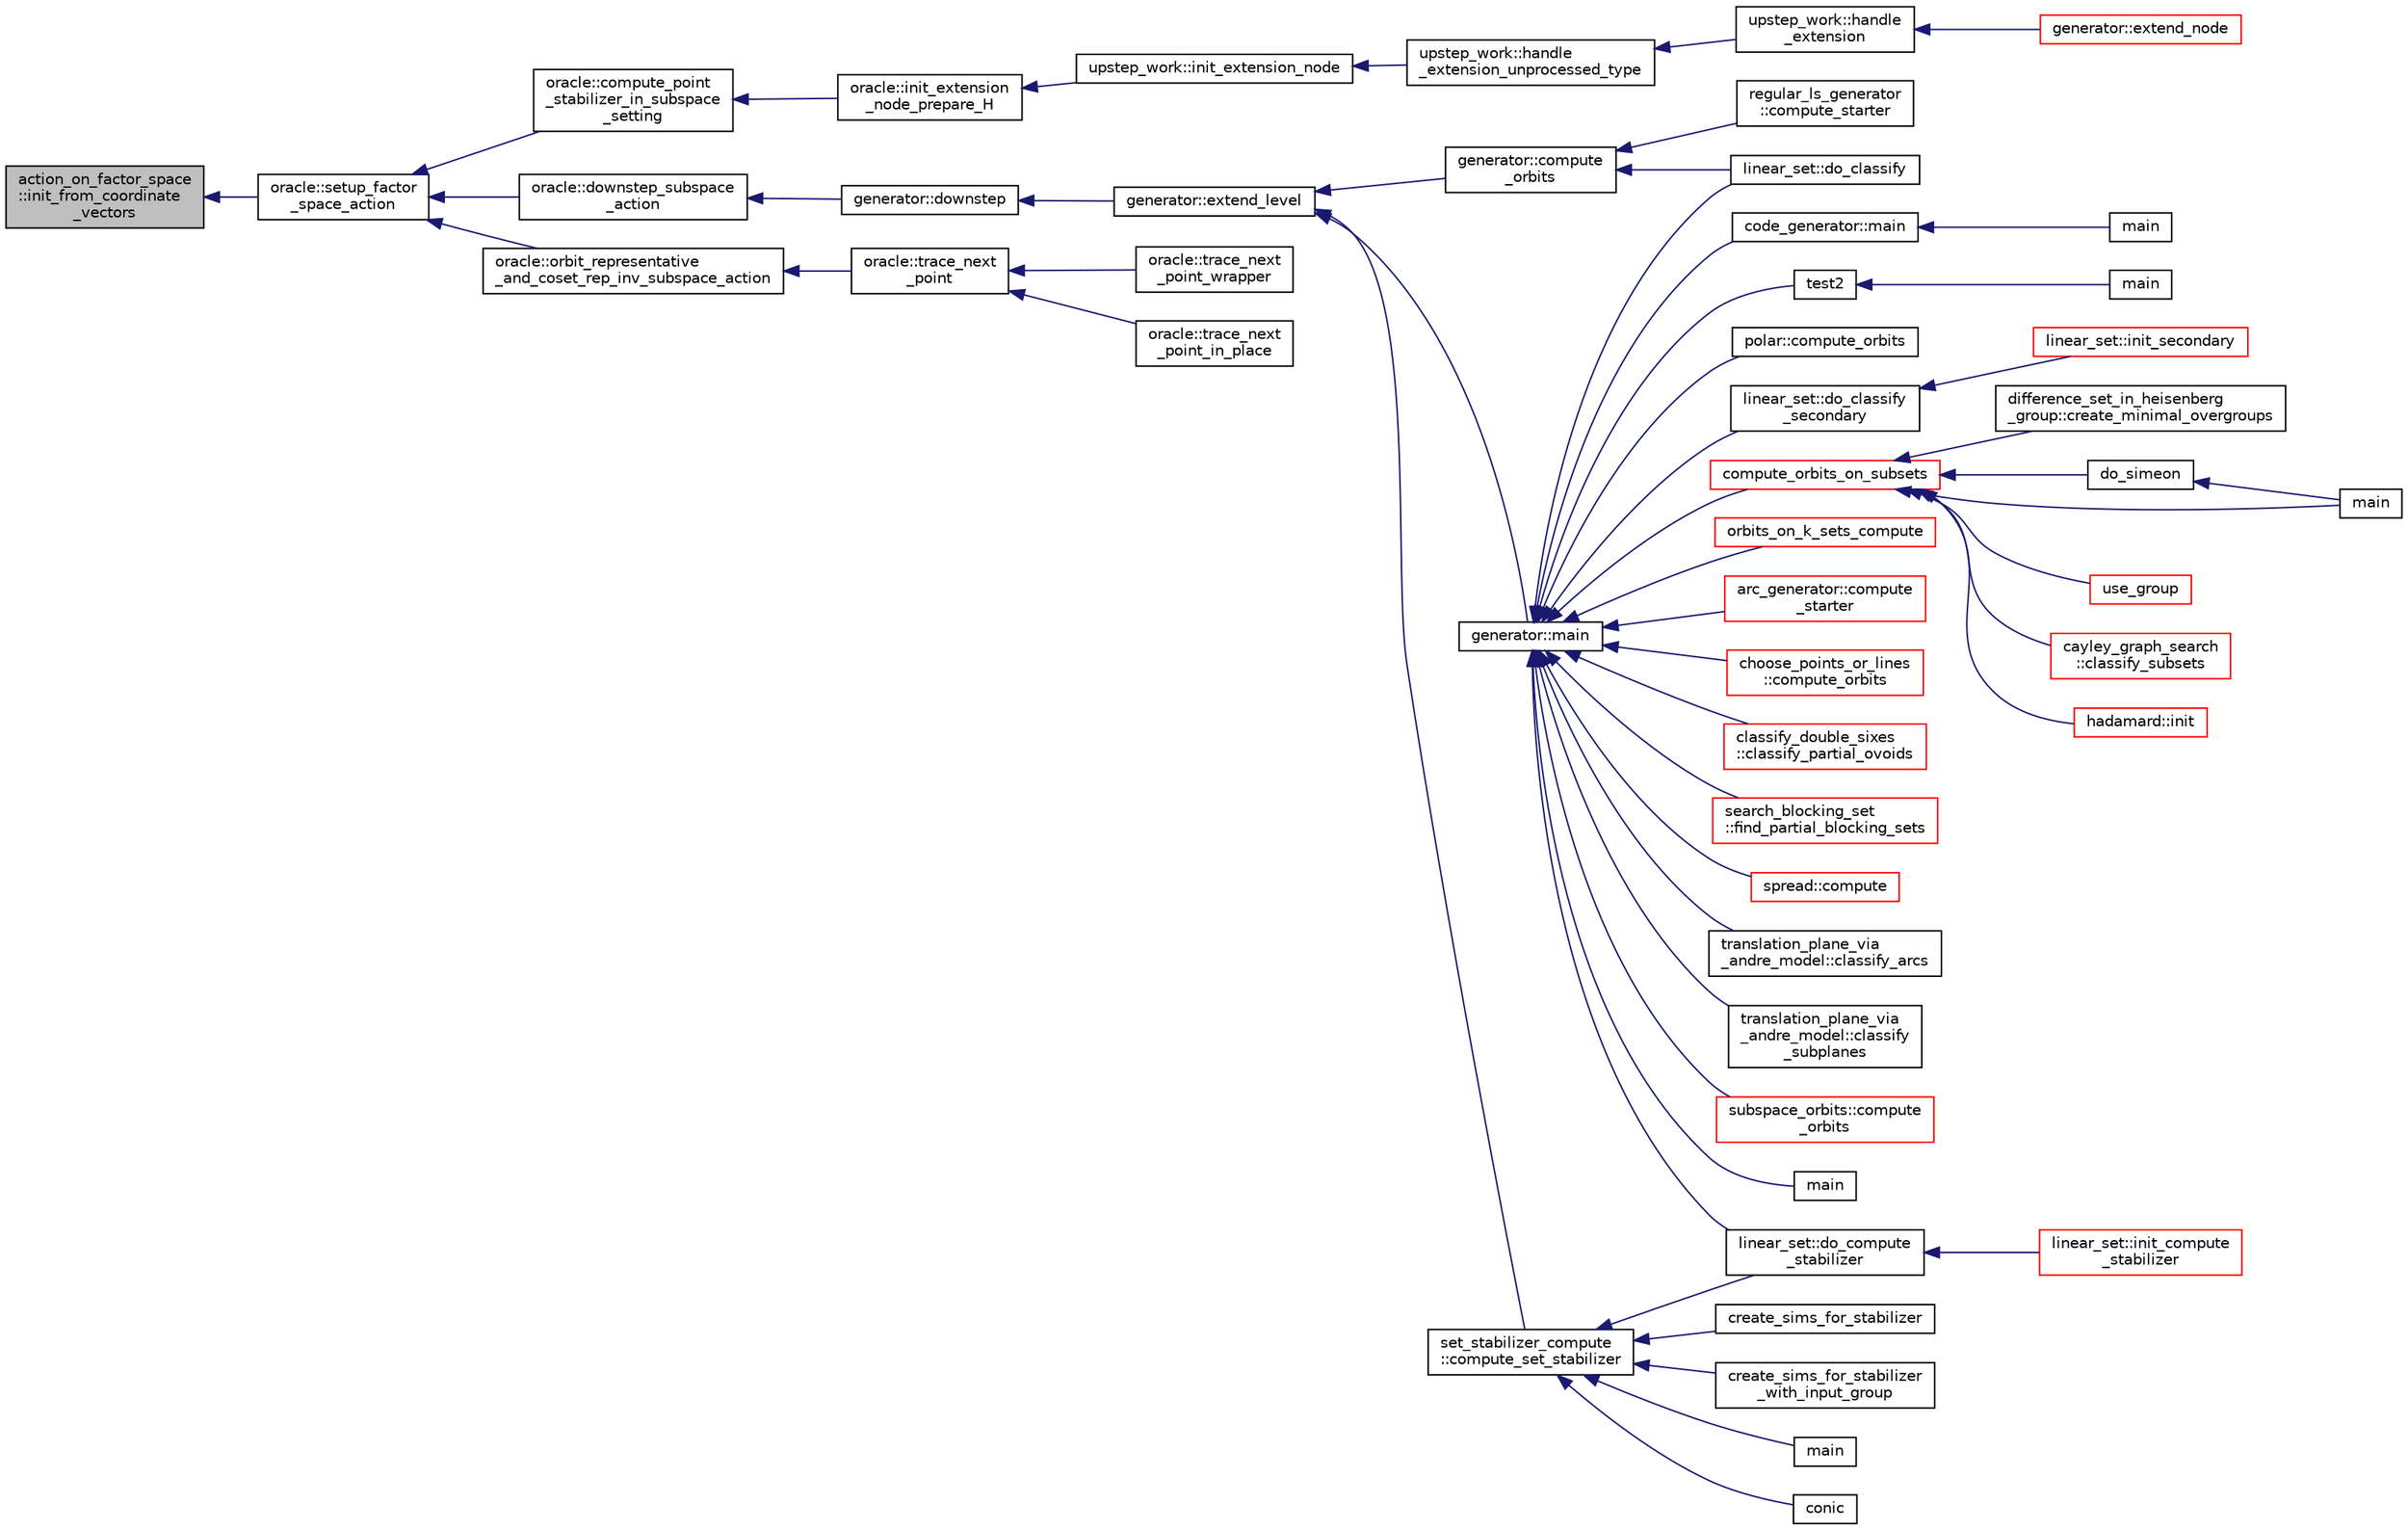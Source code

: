 digraph "action_on_factor_space::init_from_coordinate_vectors"
{
  edge [fontname="Helvetica",fontsize="10",labelfontname="Helvetica",labelfontsize="10"];
  node [fontname="Helvetica",fontsize="10",shape=record];
  rankdir="LR";
  Node890 [label="action_on_factor_space\l::init_from_coordinate\l_vectors",height=0.2,width=0.4,color="black", fillcolor="grey75", style="filled", fontcolor="black"];
  Node890 -> Node891 [dir="back",color="midnightblue",fontsize="10",style="solid",fontname="Helvetica"];
  Node891 [label="oracle::setup_factor\l_space_action",height=0.2,width=0.4,color="black", fillcolor="white", style="filled",URL="$d7/da7/classoracle.html#a181e076f112ba1f32f5fb4e8abebdb18"];
  Node891 -> Node892 [dir="back",color="midnightblue",fontsize="10",style="solid",fontname="Helvetica"];
  Node892 [label="oracle::compute_point\l_stabilizer_in_subspace\l_setting",height=0.2,width=0.4,color="black", fillcolor="white", style="filled",URL="$d7/da7/classoracle.html#ac88b56b30c84a4b5cd9b75869d468025"];
  Node892 -> Node893 [dir="back",color="midnightblue",fontsize="10",style="solid",fontname="Helvetica"];
  Node893 [label="oracle::init_extension\l_node_prepare_H",height=0.2,width=0.4,color="black", fillcolor="white", style="filled",URL="$d7/da7/classoracle.html#a6a121e9674bbd011685430a95dbc1b77"];
  Node893 -> Node894 [dir="back",color="midnightblue",fontsize="10",style="solid",fontname="Helvetica"];
  Node894 [label="upstep_work::init_extension_node",height=0.2,width=0.4,color="black", fillcolor="white", style="filled",URL="$d2/dd6/classupstep__work.html#ad74931a4c6dc97102d405a755433297d"];
  Node894 -> Node895 [dir="back",color="midnightblue",fontsize="10",style="solid",fontname="Helvetica"];
  Node895 [label="upstep_work::handle\l_extension_unprocessed_type",height=0.2,width=0.4,color="black", fillcolor="white", style="filled",URL="$d2/dd6/classupstep__work.html#a4687dfab87eb7d0646cb79008dd3d32d"];
  Node895 -> Node896 [dir="back",color="midnightblue",fontsize="10",style="solid",fontname="Helvetica"];
  Node896 [label="upstep_work::handle\l_extension",height=0.2,width=0.4,color="black", fillcolor="white", style="filled",URL="$d2/dd6/classupstep__work.html#ad8ba22a74e9884f92e11340b24e6a6d6"];
  Node896 -> Node897 [dir="back",color="midnightblue",fontsize="10",style="solid",fontname="Helvetica"];
  Node897 [label="generator::extend_node",height=0.2,width=0.4,color="red", fillcolor="white", style="filled",URL="$d7/d73/classgenerator.html#ac71fa071cf218f54cdd9306a541744ae"];
  Node891 -> Node967 [dir="back",color="midnightblue",fontsize="10",style="solid",fontname="Helvetica"];
  Node967 [label="oracle::downstep_subspace\l_action",height=0.2,width=0.4,color="black", fillcolor="white", style="filled",URL="$d7/da7/classoracle.html#a26f568b84b1ca2c24f619278ac88c407"];
  Node967 -> Node968 [dir="back",color="midnightblue",fontsize="10",style="solid",fontname="Helvetica"];
  Node968 [label="generator::downstep",height=0.2,width=0.4,color="black", fillcolor="white", style="filled",URL="$d7/d73/classgenerator.html#ad90bc284af0b5f5beae960a0bd7a5b43"];
  Node968 -> Node899 [dir="back",color="midnightblue",fontsize="10",style="solid",fontname="Helvetica"];
  Node899 [label="generator::extend_level",height=0.2,width=0.4,color="black", fillcolor="white", style="filled",URL="$d7/d73/classgenerator.html#a91b84d80ccec0cd2136bc221c30e0f8e"];
  Node899 -> Node900 [dir="back",color="midnightblue",fontsize="10",style="solid",fontname="Helvetica"];
  Node900 [label="set_stabilizer_compute\l::compute_set_stabilizer",height=0.2,width=0.4,color="black", fillcolor="white", style="filled",URL="$d8/dc6/classset__stabilizer__compute.html#ad4f92074322e98c7cd0ed5d4f8486b76"];
  Node900 -> Node901 [dir="back",color="midnightblue",fontsize="10",style="solid",fontname="Helvetica"];
  Node901 [label="main",height=0.2,width=0.4,color="black", fillcolor="white", style="filled",URL="$db/d67/test__hyperoval_8_c.html#a3c04138a5bfe5d72780bb7e82a18e627"];
  Node900 -> Node902 [dir="back",color="midnightblue",fontsize="10",style="solid",fontname="Helvetica"];
  Node902 [label="conic",height=0.2,width=0.4,color="black", fillcolor="white", style="filled",URL="$d4/de8/conic_8_c.html#a96def9474b981a9d5831a9b48d85d652"];
  Node900 -> Node903 [dir="back",color="midnightblue",fontsize="10",style="solid",fontname="Helvetica"];
  Node903 [label="linear_set::do_compute\l_stabilizer",height=0.2,width=0.4,color="black", fillcolor="white", style="filled",URL="$dd/d86/classlinear__set.html#ae8f58ded28fb5370f4459cca42b7463b"];
  Node903 -> Node904 [dir="back",color="midnightblue",fontsize="10",style="solid",fontname="Helvetica"];
  Node904 [label="linear_set::init_compute\l_stabilizer",height=0.2,width=0.4,color="red", fillcolor="white", style="filled",URL="$dd/d86/classlinear__set.html#a0cc3eaec1896fdc977b62e94623b055b"];
  Node900 -> Node906 [dir="back",color="midnightblue",fontsize="10",style="solid",fontname="Helvetica"];
  Node906 [label="create_sims_for_stabilizer",height=0.2,width=0.4,color="black", fillcolor="white", style="filled",URL="$d0/d76/tl__algebra__and__number__theory_8h.html#af2c67d225072549409be710ac3cd30f8"];
  Node900 -> Node907 [dir="back",color="midnightblue",fontsize="10",style="solid",fontname="Helvetica"];
  Node907 [label="create_sims_for_stabilizer\l_with_input_group",height=0.2,width=0.4,color="black", fillcolor="white", style="filled",URL="$d0/d76/tl__algebra__and__number__theory_8h.html#af5482567a8d6ba5c2fe593bf6f7f9a0f"];
  Node899 -> Node908 [dir="back",color="midnightblue",fontsize="10",style="solid",fontname="Helvetica"];
  Node908 [label="generator::compute\l_orbits",height=0.2,width=0.4,color="black", fillcolor="white", style="filled",URL="$d7/d73/classgenerator.html#a23989bc20ecaaed39c4119c758367f40"];
  Node908 -> Node909 [dir="back",color="midnightblue",fontsize="10",style="solid",fontname="Helvetica"];
  Node909 [label="regular_ls_generator\l::compute_starter",height=0.2,width=0.4,color="black", fillcolor="white", style="filled",URL="$d2/dd8/classregular__ls__generator.html#aa38907741058694a73194b02ceb4a53d"];
  Node908 -> Node910 [dir="back",color="midnightblue",fontsize="10",style="solid",fontname="Helvetica"];
  Node910 [label="linear_set::do_classify",height=0.2,width=0.4,color="black", fillcolor="white", style="filled",URL="$dd/d86/classlinear__set.html#a3eb2dbce7fa8b71901dfc12f288ddd0c"];
  Node899 -> Node911 [dir="back",color="midnightblue",fontsize="10",style="solid",fontname="Helvetica"];
  Node911 [label="generator::main",height=0.2,width=0.4,color="black", fillcolor="white", style="filled",URL="$d7/d73/classgenerator.html#a01abff8e9f231bf0d82e2e8e0061f242"];
  Node911 -> Node912 [dir="back",color="midnightblue",fontsize="10",style="solid",fontname="Helvetica"];
  Node912 [label="main",height=0.2,width=0.4,color="black", fillcolor="white", style="filled",URL="$d2/d11/codes_8h.html#a217dbf8b442f20279ea00b898af96f52"];
  Node911 -> Node913 [dir="back",color="midnightblue",fontsize="10",style="solid",fontname="Helvetica"];
  Node913 [label="code_generator::main",height=0.2,width=0.4,color="black", fillcolor="white", style="filled",URL="$db/d37/classcode__generator.html#ab3cf3a306e4032c2b471ac95321c599f"];
  Node913 -> Node914 [dir="back",color="midnightblue",fontsize="10",style="solid",fontname="Helvetica"];
  Node914 [label="main",height=0.2,width=0.4,color="black", fillcolor="white", style="filled",URL="$d4/d4f/codes_8_c.html#a217dbf8b442f20279ea00b898af96f52"];
  Node911 -> Node915 [dir="back",color="midnightblue",fontsize="10",style="solid",fontname="Helvetica"];
  Node915 [label="test2",height=0.2,width=0.4,color="black", fillcolor="white", style="filled",URL="$d9/db0/factor__space_8_c.html#a39d73a812e5fd8f1bc111e948368cb10"];
  Node915 -> Node916 [dir="back",color="midnightblue",fontsize="10",style="solid",fontname="Helvetica"];
  Node916 [label="main",height=0.2,width=0.4,color="black", fillcolor="white", style="filled",URL="$d9/db0/factor__space_8_c.html#a3c04138a5bfe5d72780bb7e82a18e627"];
  Node911 -> Node917 [dir="back",color="midnightblue",fontsize="10",style="solid",fontname="Helvetica"];
  Node917 [label="polar::compute_orbits",height=0.2,width=0.4,color="black", fillcolor="white", style="filled",URL="$da/d1c/classpolar.html#ac4c3c4f95d14c74ff4a3ec3f3479a1da"];
  Node911 -> Node910 [dir="back",color="midnightblue",fontsize="10",style="solid",fontname="Helvetica"];
  Node911 -> Node918 [dir="back",color="midnightblue",fontsize="10",style="solid",fontname="Helvetica"];
  Node918 [label="linear_set::do_classify\l_secondary",height=0.2,width=0.4,color="black", fillcolor="white", style="filled",URL="$dd/d86/classlinear__set.html#a47eb7f9995f3343abd3bdfbf9a9a9162"];
  Node918 -> Node919 [dir="back",color="midnightblue",fontsize="10",style="solid",fontname="Helvetica"];
  Node919 [label="linear_set::init_secondary",height=0.2,width=0.4,color="red", fillcolor="white", style="filled",URL="$dd/d86/classlinear__set.html#a7bf8cd7805559b5762921687a7c1ed97"];
  Node911 -> Node903 [dir="back",color="midnightblue",fontsize="10",style="solid",fontname="Helvetica"];
  Node911 -> Node921 [dir="back",color="midnightblue",fontsize="10",style="solid",fontname="Helvetica"];
  Node921 [label="compute_orbits_on_subsets",height=0.2,width=0.4,color="red", fillcolor="white", style="filled",URL="$d3/d35/snakes__and__ladders__global_8_c.html#af33697aede0480110b1227f727252637"];
  Node921 -> Node922 [dir="back",color="midnightblue",fontsize="10",style="solid",fontname="Helvetica"];
  Node922 [label="cayley_graph_search\l::classify_subsets",height=0.2,width=0.4,color="red", fillcolor="white", style="filled",URL="$de/dae/classcayley__graph__search.html#a4cf8a90752e018a281481ac80ad52c4b"];
  Node921 -> Node925 [dir="back",color="midnightblue",fontsize="10",style="solid",fontname="Helvetica"];
  Node925 [label="hadamard::init",height=0.2,width=0.4,color="red", fillcolor="white", style="filled",URL="$d7/dbb/classhadamard.html#a16af359850b8bdd0d2a73e260d496c33"];
  Node921 -> Node927 [dir="back",color="midnightblue",fontsize="10",style="solid",fontname="Helvetica"];
  Node927 [label="difference_set_in_heisenberg\l_group::create_minimal_overgroups",height=0.2,width=0.4,color="black", fillcolor="white", style="filled",URL="$de/d8a/classdifference__set__in__heisenberg__group.html#a9bde5ad5da3ebaebf98fbfd3e8110b79"];
  Node921 -> Node928 [dir="back",color="midnightblue",fontsize="10",style="solid",fontname="Helvetica"];
  Node928 [label="main",height=0.2,width=0.4,color="black", fillcolor="white", style="filled",URL="$d5/d13/simeon_8_c.html#ae66f6b31b5ad750f1fe042a706a4e3d4"];
  Node921 -> Node929 [dir="back",color="midnightblue",fontsize="10",style="solid",fontname="Helvetica"];
  Node929 [label="do_simeon",height=0.2,width=0.4,color="black", fillcolor="white", style="filled",URL="$d5/d13/simeon_8_c.html#a36cf3f9cb484fa44da7a7dfcbe9385d0"];
  Node929 -> Node928 [dir="back",color="midnightblue",fontsize="10",style="solid",fontname="Helvetica"];
  Node921 -> Node930 [dir="back",color="midnightblue",fontsize="10",style="solid",fontname="Helvetica"];
  Node930 [label="use_group",height=0.2,width=0.4,color="red", fillcolor="white", style="filled",URL="$d9/d9f/all__cliques_8_c.html#aba62531e97173264c39afe2c7857af31"];
  Node911 -> Node939 [dir="back",color="midnightblue",fontsize="10",style="solid",fontname="Helvetica"];
  Node939 [label="orbits_on_k_sets_compute",height=0.2,width=0.4,color="red", fillcolor="white", style="filled",URL="$d3/d35/snakes__and__ladders__global_8_c.html#a96743526b15703539d544499276aaa71"];
  Node911 -> Node950 [dir="back",color="midnightblue",fontsize="10",style="solid",fontname="Helvetica"];
  Node950 [label="arc_generator::compute\l_starter",height=0.2,width=0.4,color="red", fillcolor="white", style="filled",URL="$d4/d21/classarc__generator.html#aad1dcec3a1c302e743d574bd1ac857d9"];
  Node911 -> Node955 [dir="back",color="midnightblue",fontsize="10",style="solid",fontname="Helvetica"];
  Node955 [label="choose_points_or_lines\l::compute_orbits",height=0.2,width=0.4,color="red", fillcolor="white", style="filled",URL="$d6/d75/classchoose__points__or__lines.html#adc353e2d41dc8a39563322c8cdd85f61"];
  Node911 -> Node957 [dir="back",color="midnightblue",fontsize="10",style="solid",fontname="Helvetica"];
  Node957 [label="classify_double_sixes\l::classify_partial_ovoids",height=0.2,width=0.4,color="red", fillcolor="white", style="filled",URL="$dd/d23/classclassify__double__sixes.html#a2253fca143a0e8a3e39655eb05668ae9"];
  Node911 -> Node959 [dir="back",color="midnightblue",fontsize="10",style="solid",fontname="Helvetica"];
  Node959 [label="search_blocking_set\l::find_partial_blocking_sets",height=0.2,width=0.4,color="red", fillcolor="white", style="filled",URL="$dc/d36/classsearch__blocking__set.html#ad3fdb3d356db75a02c406bc9d4e9e9b6"];
  Node911 -> Node961 [dir="back",color="midnightblue",fontsize="10",style="solid",fontname="Helvetica"];
  Node961 [label="spread::compute",height=0.2,width=0.4,color="red", fillcolor="white", style="filled",URL="$da/dc1/classspread.html#a9674466d3e03b8dad79882299c638a21"];
  Node911 -> Node963 [dir="back",color="midnightblue",fontsize="10",style="solid",fontname="Helvetica"];
  Node963 [label="translation_plane_via\l_andre_model::classify_arcs",height=0.2,width=0.4,color="black", fillcolor="white", style="filled",URL="$d1/dcc/classtranslation__plane__via__andre__model.html#ac8f002e812a8b152d41e806688601c5e"];
  Node911 -> Node964 [dir="back",color="midnightblue",fontsize="10",style="solid",fontname="Helvetica"];
  Node964 [label="translation_plane_via\l_andre_model::classify\l_subplanes",height=0.2,width=0.4,color="black", fillcolor="white", style="filled",URL="$d1/dcc/classtranslation__plane__via__andre__model.html#a794fefa95f0a7f7b887133375988ee55"];
  Node911 -> Node965 [dir="back",color="midnightblue",fontsize="10",style="solid",fontname="Helvetica"];
  Node965 [label="subspace_orbits::compute\l_orbits",height=0.2,width=0.4,color="red", fillcolor="white", style="filled",URL="$d2/d9f/classsubspace__orbits.html#a2778f8d49cde1675de1ef6acfe180b63"];
  Node891 -> Node969 [dir="back",color="midnightblue",fontsize="10",style="solid",fontname="Helvetica"];
  Node969 [label="oracle::orbit_representative\l_and_coset_rep_inv_subspace_action",height=0.2,width=0.4,color="black", fillcolor="white", style="filled",URL="$d7/da7/classoracle.html#a5a4d27cde89e99450305410536b51915"];
  Node969 -> Node970 [dir="back",color="midnightblue",fontsize="10",style="solid",fontname="Helvetica"];
  Node970 [label="oracle::trace_next\l_point",height=0.2,width=0.4,color="black", fillcolor="white", style="filled",URL="$d7/da7/classoracle.html#ae86c3f9d4b95b5a6e88ee0959942ecde"];
  Node970 -> Node971 [dir="back",color="midnightblue",fontsize="10",style="solid",fontname="Helvetica"];
  Node971 [label="oracle::trace_next\l_point_wrapper",height=0.2,width=0.4,color="black", fillcolor="white", style="filled",URL="$d7/da7/classoracle.html#a33e1e9e4dde6fbecd7ae858576a7132f"];
  Node970 -> Node972 [dir="back",color="midnightblue",fontsize="10",style="solid",fontname="Helvetica"];
  Node972 [label="oracle::trace_next\l_point_in_place",height=0.2,width=0.4,color="black", fillcolor="white", style="filled",URL="$d7/da7/classoracle.html#a4dbea33418d5c0f550a960a5c83194a5"];
}
